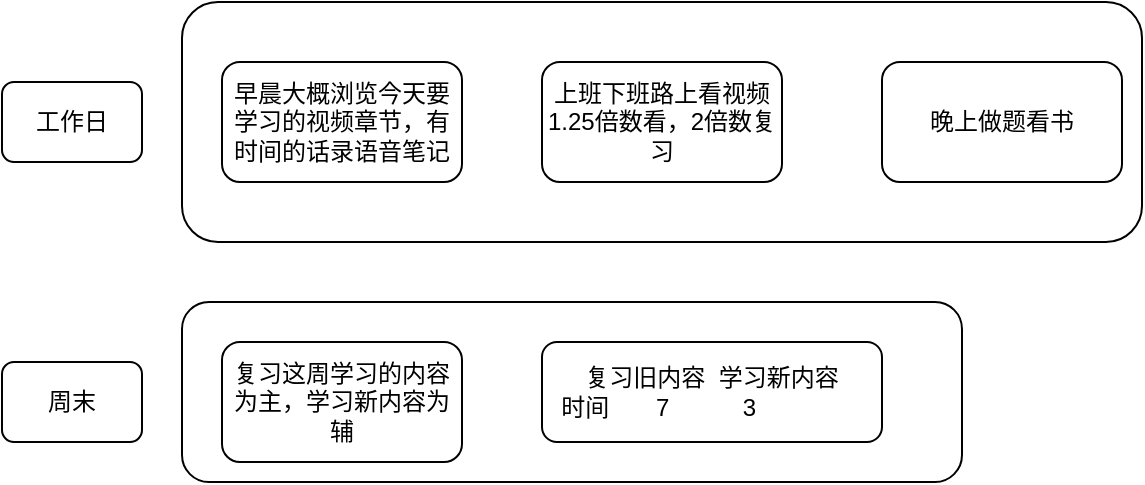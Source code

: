 <mxfile version="12.2.9" type="github" pages="1">
  <diagram id="MTuKY3IIE5yhsqu855IO" name="Page-1">
    <mxGraphModel dx="920" dy="502" grid="1" gridSize="10" guides="1" tooltips="1" connect="1" arrows="1" fold="1" page="1" pageScale="1" pageWidth="850" pageHeight="1100" math="0" shadow="0">
      <root>
        <mxCell id="0"/>
        <mxCell id="1" parent="0"/>
        <mxCell id="dZQ6U5_dljSOXEF4BZyG-9" value="" style="rounded=1;whiteSpace=wrap;html=1;" vertex="1" parent="1">
          <mxGeometry x="170" y="250" width="390" height="90" as="geometry"/>
        </mxCell>
        <mxCell id="dZQ6U5_dljSOXEF4BZyG-8" value="" style="rounded=1;whiteSpace=wrap;html=1;" vertex="1" parent="1">
          <mxGeometry x="170" y="100" width="480" height="120" as="geometry"/>
        </mxCell>
        <mxCell id="dZQ6U5_dljSOXEF4BZyG-1" value="早晨大概浏览今天要学习的视频章节，有时间的话录语音笔记" style="rounded=1;whiteSpace=wrap;html=1;" vertex="1" parent="1">
          <mxGeometry x="190" y="130" width="120" height="60" as="geometry"/>
        </mxCell>
        <mxCell id="dZQ6U5_dljSOXEF4BZyG-2" value="工作日" style="rounded=1;whiteSpace=wrap;html=1;" vertex="1" parent="1">
          <mxGeometry x="80" y="140" width="70" height="40" as="geometry"/>
        </mxCell>
        <mxCell id="dZQ6U5_dljSOXEF4BZyG-3" value="上班下班路上看视频1.25倍数看，2倍数复习" style="rounded=1;whiteSpace=wrap;html=1;" vertex="1" parent="1">
          <mxGeometry x="350" y="130" width="120" height="60" as="geometry"/>
        </mxCell>
        <mxCell id="dZQ6U5_dljSOXEF4BZyG-4" value="晚上做题看书" style="rounded=1;whiteSpace=wrap;html=1;" vertex="1" parent="1">
          <mxGeometry x="520" y="130" width="120" height="60" as="geometry"/>
        </mxCell>
        <mxCell id="dZQ6U5_dljSOXEF4BZyG-5" value="周末" style="rounded=1;whiteSpace=wrap;html=1;" vertex="1" parent="1">
          <mxGeometry x="80" y="280" width="70" height="40" as="geometry"/>
        </mxCell>
        <mxCell id="dZQ6U5_dljSOXEF4BZyG-6" value="复习这周学习的内容为主，学习新内容为辅" style="rounded=1;whiteSpace=wrap;html=1;" vertex="1" parent="1">
          <mxGeometry x="190" y="270" width="120" height="60" as="geometry"/>
        </mxCell>
        <mxCell id="dZQ6U5_dljSOXEF4BZyG-7" value="复习旧内容&amp;nbsp; 学习新内容&lt;br&gt;时间&amp;nbsp; &amp;nbsp; &amp;nbsp; &amp;nbsp;7&amp;nbsp; &amp;nbsp; &amp;nbsp; &amp;nbsp; &amp;nbsp; &amp;nbsp;3&amp;nbsp; &amp;nbsp; &amp;nbsp; &amp;nbsp; &amp;nbsp; &amp;nbsp; &amp;nbsp; &amp;nbsp;&amp;nbsp;&lt;br&gt;" style="rounded=1;whiteSpace=wrap;html=1;" vertex="1" parent="1">
          <mxGeometry x="350" y="270" width="170" height="50" as="geometry"/>
        </mxCell>
      </root>
    </mxGraphModel>
  </diagram>
</mxfile>
